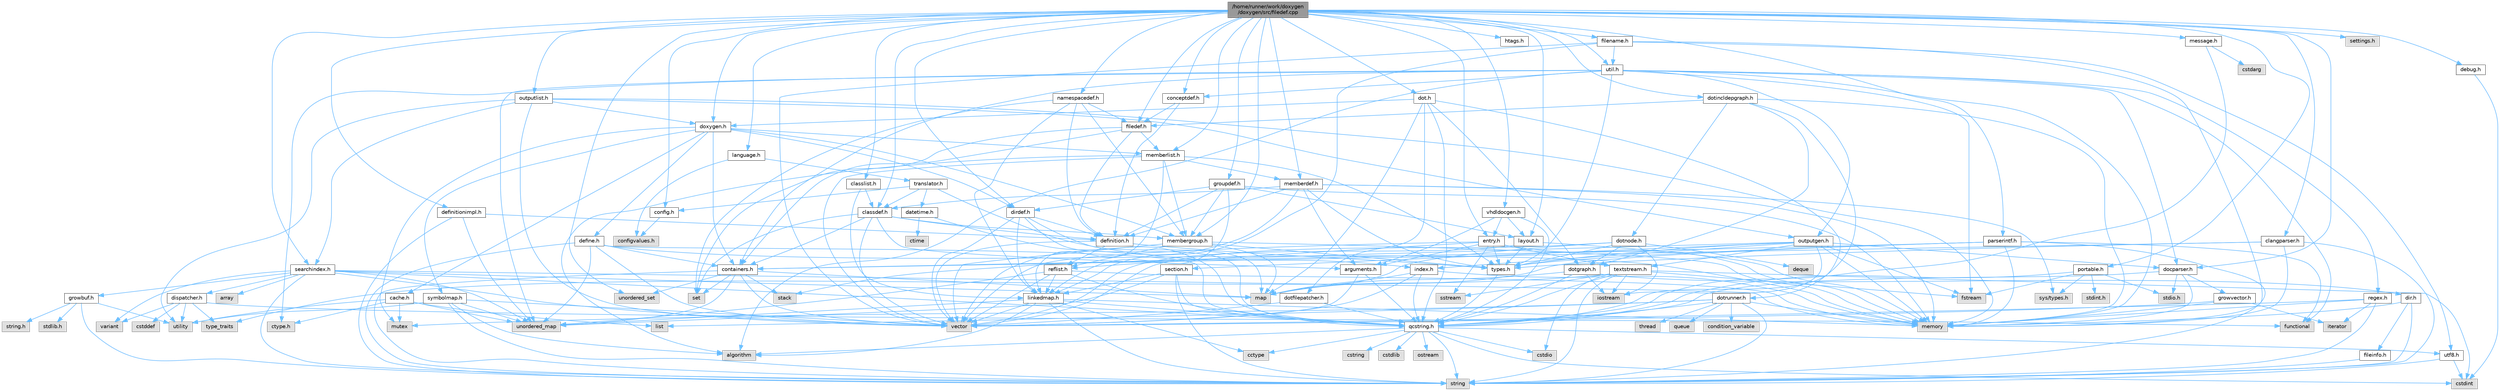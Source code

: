 digraph "/home/runner/work/doxygen/doxygen/src/filedef.cpp"
{
 // INTERACTIVE_SVG=YES
 // LATEX_PDF_SIZE
  bgcolor="transparent";
  edge [fontname=Helvetica,fontsize=10,labelfontname=Helvetica,labelfontsize=10];
  node [fontname=Helvetica,fontsize=10,shape=box,height=0.2,width=0.4];
  Node1 [label="/home/runner/work/doxygen\l/doxygen/src/filedef.cpp",height=0.2,width=0.4,color="gray40", fillcolor="grey60", style="filled", fontcolor="black",tooltip=" "];
  Node1 -> Node2 [color="steelblue1",style="solid"];
  Node2 [label="unordered_set",height=0.2,width=0.4,color="grey60", fillcolor="#E0E0E0", style="filled",tooltip=" "];
  Node1 -> Node3 [color="steelblue1",style="solid"];
  Node3 [label="memberlist.h",height=0.2,width=0.4,color="grey40", fillcolor="white", style="filled",URL="$dd/d78/memberlist_8h.html",tooltip=" "];
  Node3 -> Node4 [color="steelblue1",style="solid"];
  Node4 [label="vector",height=0.2,width=0.4,color="grey60", fillcolor="#E0E0E0", style="filled",tooltip=" "];
  Node3 -> Node5 [color="steelblue1",style="solid"];
  Node5 [label="algorithm",height=0.2,width=0.4,color="grey60", fillcolor="#E0E0E0", style="filled",tooltip=" "];
  Node3 -> Node6 [color="steelblue1",style="solid"];
  Node6 [label="memberdef.h",height=0.2,width=0.4,color="grey40", fillcolor="white", style="filled",URL="$d4/d46/memberdef_8h.html",tooltip=" "];
  Node6 -> Node4 [color="steelblue1",style="solid"];
  Node6 -> Node7 [color="steelblue1",style="solid"];
  Node7 [label="memory",height=0.2,width=0.4,color="grey60", fillcolor="#E0E0E0", style="filled",tooltip=" "];
  Node6 -> Node8 [color="steelblue1",style="solid"];
  Node8 [label="sys/types.h",height=0.2,width=0.4,color="grey60", fillcolor="#E0E0E0", style="filled",tooltip=" "];
  Node6 -> Node9 [color="steelblue1",style="solid"];
  Node9 [label="types.h",height=0.2,width=0.4,color="grey40", fillcolor="white", style="filled",URL="$d9/d49/types_8h.html",tooltip="This file contains a number of basic enums and types."];
  Node9 -> Node10 [color="steelblue1",style="solid"];
  Node10 [label="qcstring.h",height=0.2,width=0.4,color="grey40", fillcolor="white", style="filled",URL="$d7/d5c/qcstring_8h.html",tooltip=" "];
  Node10 -> Node11 [color="steelblue1",style="solid"];
  Node11 [label="string",height=0.2,width=0.4,color="grey60", fillcolor="#E0E0E0", style="filled",tooltip=" "];
  Node10 -> Node5 [color="steelblue1",style="solid"];
  Node10 -> Node12 [color="steelblue1",style="solid"];
  Node12 [label="cctype",height=0.2,width=0.4,color="grey60", fillcolor="#E0E0E0", style="filled",tooltip=" "];
  Node10 -> Node13 [color="steelblue1",style="solid"];
  Node13 [label="cstring",height=0.2,width=0.4,color="grey60", fillcolor="#E0E0E0", style="filled",tooltip=" "];
  Node10 -> Node14 [color="steelblue1",style="solid"];
  Node14 [label="cstdio",height=0.2,width=0.4,color="grey60", fillcolor="#E0E0E0", style="filled",tooltip=" "];
  Node10 -> Node15 [color="steelblue1",style="solid"];
  Node15 [label="cstdlib",height=0.2,width=0.4,color="grey60", fillcolor="#E0E0E0", style="filled",tooltip=" "];
  Node10 -> Node16 [color="steelblue1",style="solid"];
  Node16 [label="cstdint",height=0.2,width=0.4,color="grey60", fillcolor="#E0E0E0", style="filled",tooltip=" "];
  Node10 -> Node17 [color="steelblue1",style="solid"];
  Node17 [label="ostream",height=0.2,width=0.4,color="grey60", fillcolor="#E0E0E0", style="filled",tooltip=" "];
  Node10 -> Node18 [color="steelblue1",style="solid"];
  Node18 [label="utf8.h",height=0.2,width=0.4,color="grey40", fillcolor="white", style="filled",URL="$db/d7c/utf8_8h.html",tooltip="Various UTF8 related helper functions."];
  Node18 -> Node16 [color="steelblue1",style="solid"];
  Node18 -> Node11 [color="steelblue1",style="solid"];
  Node6 -> Node19 [color="steelblue1",style="solid"];
  Node19 [label="definition.h",height=0.2,width=0.4,color="grey40", fillcolor="white", style="filled",URL="$df/da1/definition_8h.html",tooltip=" "];
  Node19 -> Node4 [color="steelblue1",style="solid"];
  Node19 -> Node9 [color="steelblue1",style="solid"];
  Node19 -> Node20 [color="steelblue1",style="solid"];
  Node20 [label="reflist.h",height=0.2,width=0.4,color="grey40", fillcolor="white", style="filled",URL="$d1/d02/reflist_8h.html",tooltip=" "];
  Node20 -> Node4 [color="steelblue1",style="solid"];
  Node20 -> Node21 [color="steelblue1",style="solid"];
  Node21 [label="unordered_map",height=0.2,width=0.4,color="grey60", fillcolor="#E0E0E0", style="filled",tooltip=" "];
  Node20 -> Node7 [color="steelblue1",style="solid"];
  Node20 -> Node10 [color="steelblue1",style="solid"];
  Node20 -> Node22 [color="steelblue1",style="solid"];
  Node22 [label="linkedmap.h",height=0.2,width=0.4,color="grey40", fillcolor="white", style="filled",URL="$da/de1/linkedmap_8h.html",tooltip=" "];
  Node22 -> Node21 [color="steelblue1",style="solid"];
  Node22 -> Node4 [color="steelblue1",style="solid"];
  Node22 -> Node7 [color="steelblue1",style="solid"];
  Node22 -> Node11 [color="steelblue1",style="solid"];
  Node22 -> Node5 [color="steelblue1",style="solid"];
  Node22 -> Node12 [color="steelblue1",style="solid"];
  Node22 -> Node10 [color="steelblue1",style="solid"];
  Node6 -> Node23 [color="steelblue1",style="solid"];
  Node23 [label="arguments.h",height=0.2,width=0.4,color="grey40", fillcolor="white", style="filled",URL="$df/d9b/arguments_8h.html",tooltip=" "];
  Node23 -> Node4 [color="steelblue1",style="solid"];
  Node23 -> Node10 [color="steelblue1",style="solid"];
  Node6 -> Node24 [color="steelblue1",style="solid"];
  Node24 [label="classdef.h",height=0.2,width=0.4,color="grey40", fillcolor="white", style="filled",URL="$d1/da6/classdef_8h.html",tooltip=" "];
  Node24 -> Node4 [color="steelblue1",style="solid"];
  Node24 -> Node25 [color="steelblue1",style="solid"];
  Node25 [label="set",height=0.2,width=0.4,color="grey60", fillcolor="#E0E0E0", style="filled",tooltip=" "];
  Node24 -> Node26 [color="steelblue1",style="solid"];
  Node26 [label="containers.h",height=0.2,width=0.4,color="grey40", fillcolor="white", style="filled",URL="$d5/d75/containers_8h.html",tooltip=" "];
  Node26 -> Node4 [color="steelblue1",style="solid"];
  Node26 -> Node11 [color="steelblue1",style="solid"];
  Node26 -> Node25 [color="steelblue1",style="solid"];
  Node26 -> Node27 [color="steelblue1",style="solid"];
  Node27 [label="map",height=0.2,width=0.4,color="grey60", fillcolor="#E0E0E0", style="filled",tooltip=" "];
  Node26 -> Node2 [color="steelblue1",style="solid"];
  Node26 -> Node21 [color="steelblue1",style="solid"];
  Node26 -> Node28 [color="steelblue1",style="solid"];
  Node28 [label="stack",height=0.2,width=0.4,color="grey60", fillcolor="#E0E0E0", style="filled",tooltip=" "];
  Node24 -> Node19 [color="steelblue1",style="solid"];
  Node24 -> Node23 [color="steelblue1",style="solid"];
  Node24 -> Node29 [color="steelblue1",style="solid"];
  Node29 [label="membergroup.h",height=0.2,width=0.4,color="grey40", fillcolor="white", style="filled",URL="$d9/d11/membergroup_8h.html",tooltip=" "];
  Node29 -> Node4 [color="steelblue1",style="solid"];
  Node29 -> Node27 [color="steelblue1",style="solid"];
  Node29 -> Node7 [color="steelblue1",style="solid"];
  Node29 -> Node9 [color="steelblue1",style="solid"];
  Node29 -> Node20 [color="steelblue1",style="solid"];
  Node3 -> Node22 [color="steelblue1",style="solid"];
  Node3 -> Node9 [color="steelblue1",style="solid"];
  Node3 -> Node29 [color="steelblue1",style="solid"];
  Node1 -> Node30 [color="steelblue1",style="solid"];
  Node30 [label="classlist.h",height=0.2,width=0.4,color="grey40", fillcolor="white", style="filled",URL="$d2/df8/classlist_8h.html",tooltip=" "];
  Node30 -> Node22 [color="steelblue1",style="solid"];
  Node30 -> Node24 [color="steelblue1",style="solid"];
  Node1 -> Node31 [color="steelblue1",style="solid"];
  Node31 [label="filedef.h",height=0.2,width=0.4,color="grey40", fillcolor="white", style="filled",URL="$d4/d3a/filedef_8h.html",tooltip=" "];
  Node31 -> Node25 [color="steelblue1",style="solid"];
  Node31 -> Node19 [color="steelblue1",style="solid"];
  Node31 -> Node3 [color="steelblue1",style="solid"];
  Node31 -> Node26 [color="steelblue1",style="solid"];
  Node1 -> Node32 [color="steelblue1",style="solid"];
  Node32 [label="doxygen.h",height=0.2,width=0.4,color="grey40", fillcolor="white", style="filled",URL="$d1/da1/doxygen_8h.html",tooltip=" "];
  Node32 -> Node33 [color="steelblue1",style="solid"];
  Node33 [label="mutex",height=0.2,width=0.4,color="grey60", fillcolor="#E0E0E0", style="filled",tooltip=" "];
  Node32 -> Node26 [color="steelblue1",style="solid"];
  Node32 -> Node29 [color="steelblue1",style="solid"];
  Node32 -> Node34 [color="steelblue1",style="solid"];
  Node34 [label="dirdef.h",height=0.2,width=0.4,color="grey40", fillcolor="white", style="filled",URL="$d6/d15/dirdef_8h.html",tooltip=" "];
  Node34 -> Node4 [color="steelblue1",style="solid"];
  Node34 -> Node27 [color="steelblue1",style="solid"];
  Node34 -> Node10 [color="steelblue1",style="solid"];
  Node34 -> Node22 [color="steelblue1",style="solid"];
  Node34 -> Node19 [color="steelblue1",style="solid"];
  Node32 -> Node3 [color="steelblue1",style="solid"];
  Node32 -> Node35 [color="steelblue1",style="solid"];
  Node35 [label="define.h",height=0.2,width=0.4,color="grey40", fillcolor="white", style="filled",URL="$df/d67/define_8h.html",tooltip=" "];
  Node35 -> Node4 [color="steelblue1",style="solid"];
  Node35 -> Node7 [color="steelblue1",style="solid"];
  Node35 -> Node11 [color="steelblue1",style="solid"];
  Node35 -> Node21 [color="steelblue1",style="solid"];
  Node35 -> Node10 [color="steelblue1",style="solid"];
  Node35 -> Node26 [color="steelblue1",style="solid"];
  Node32 -> Node36 [color="steelblue1",style="solid"];
  Node36 [label="cache.h",height=0.2,width=0.4,color="grey40", fillcolor="white", style="filled",URL="$d3/d26/cache_8h.html",tooltip=" "];
  Node36 -> Node37 [color="steelblue1",style="solid"];
  Node37 [label="list",height=0.2,width=0.4,color="grey60", fillcolor="#E0E0E0", style="filled",tooltip=" "];
  Node36 -> Node21 [color="steelblue1",style="solid"];
  Node36 -> Node33 [color="steelblue1",style="solid"];
  Node36 -> Node38 [color="steelblue1",style="solid"];
  Node38 [label="utility",height=0.2,width=0.4,color="grey60", fillcolor="#E0E0E0", style="filled",tooltip=" "];
  Node36 -> Node39 [color="steelblue1",style="solid"];
  Node39 [label="ctype.h",height=0.2,width=0.4,color="grey60", fillcolor="#E0E0E0", style="filled",tooltip=" "];
  Node32 -> Node40 [color="steelblue1",style="solid"];
  Node40 [label="symbolmap.h",height=0.2,width=0.4,color="grey40", fillcolor="white", style="filled",URL="$d7/ddd/symbolmap_8h.html",tooltip=" "];
  Node40 -> Node5 [color="steelblue1",style="solid"];
  Node40 -> Node21 [color="steelblue1",style="solid"];
  Node40 -> Node4 [color="steelblue1",style="solid"];
  Node40 -> Node11 [color="steelblue1",style="solid"];
  Node40 -> Node38 [color="steelblue1",style="solid"];
  Node1 -> Node6 [color="steelblue1",style="solid"];
  Node1 -> Node24 [color="steelblue1",style="solid"];
  Node1 -> Node41 [color="steelblue1",style="solid"];
  Node41 [label="namespacedef.h",height=0.2,width=0.4,color="grey40", fillcolor="white", style="filled",URL="$d7/d97/namespacedef_8h.html",tooltip=" "];
  Node41 -> Node25 [color="steelblue1",style="solid"];
  Node41 -> Node19 [color="steelblue1",style="solid"];
  Node41 -> Node31 [color="steelblue1",style="solid"];
  Node41 -> Node22 [color="steelblue1",style="solid"];
  Node41 -> Node29 [color="steelblue1",style="solid"];
  Node1 -> Node42 [color="steelblue1",style="solid"];
  Node42 [label="util.h",height=0.2,width=0.4,color="grey40", fillcolor="white", style="filled",URL="$d8/d3c/util_8h.html",tooltip="A bunch of utility functions."];
  Node42 -> Node7 [color="steelblue1",style="solid"];
  Node42 -> Node21 [color="steelblue1",style="solid"];
  Node42 -> Node5 [color="steelblue1",style="solid"];
  Node42 -> Node43 [color="steelblue1",style="solid"];
  Node43 [label="functional",height=0.2,width=0.4,color="grey60", fillcolor="#E0E0E0", style="filled",tooltip=" "];
  Node42 -> Node44 [color="steelblue1",style="solid"];
  Node44 [label="fstream",height=0.2,width=0.4,color="grey60", fillcolor="#E0E0E0", style="filled",tooltip=" "];
  Node42 -> Node39 [color="steelblue1",style="solid"];
  Node42 -> Node9 [color="steelblue1",style="solid"];
  Node42 -> Node45 [color="steelblue1",style="solid"];
  Node45 [label="docparser.h",height=0.2,width=0.4,color="grey40", fillcolor="white", style="filled",URL="$de/d9c/docparser_8h.html",tooltip=" "];
  Node45 -> Node46 [color="steelblue1",style="solid"];
  Node46 [label="stdio.h",height=0.2,width=0.4,color="grey60", fillcolor="#E0E0E0", style="filled",tooltip=" "];
  Node45 -> Node7 [color="steelblue1",style="solid"];
  Node45 -> Node10 [color="steelblue1",style="solid"];
  Node45 -> Node47 [color="steelblue1",style="solid"];
  Node47 [label="growvector.h",height=0.2,width=0.4,color="grey40", fillcolor="white", style="filled",URL="$d7/d50/growvector_8h.html",tooltip=" "];
  Node47 -> Node4 [color="steelblue1",style="solid"];
  Node47 -> Node7 [color="steelblue1",style="solid"];
  Node47 -> Node48 [color="steelblue1",style="solid"];
  Node48 [label="iterator",height=0.2,width=0.4,color="grey60", fillcolor="#E0E0E0", style="filled",tooltip=" "];
  Node42 -> Node26 [color="steelblue1",style="solid"];
  Node42 -> Node49 [color="steelblue1",style="solid"];
  Node49 [label="outputgen.h",height=0.2,width=0.4,color="grey40", fillcolor="white", style="filled",URL="$df/d06/outputgen_8h.html",tooltip=" "];
  Node49 -> Node7 [color="steelblue1",style="solid"];
  Node49 -> Node28 [color="steelblue1",style="solid"];
  Node49 -> Node50 [color="steelblue1",style="solid"];
  Node50 [label="iostream",height=0.2,width=0.4,color="grey60", fillcolor="#E0E0E0", style="filled",tooltip=" "];
  Node49 -> Node44 [color="steelblue1",style="solid"];
  Node49 -> Node9 [color="steelblue1",style="solid"];
  Node49 -> Node51 [color="steelblue1",style="solid"];
  Node51 [label="index.h",height=0.2,width=0.4,color="grey40", fillcolor="white", style="filled",URL="$d1/db5/index_8h.html",tooltip=" "];
  Node51 -> Node7 [color="steelblue1",style="solid"];
  Node51 -> Node4 [color="steelblue1",style="solid"];
  Node51 -> Node27 [color="steelblue1",style="solid"];
  Node51 -> Node10 [color="steelblue1",style="solid"];
  Node49 -> Node52 [color="steelblue1",style="solid"];
  Node52 [label="section.h",height=0.2,width=0.4,color="grey40", fillcolor="white", style="filled",URL="$d1/d2a/section_8h.html",tooltip=" "];
  Node52 -> Node11 [color="steelblue1",style="solid"];
  Node52 -> Node21 [color="steelblue1",style="solid"];
  Node52 -> Node10 [color="steelblue1",style="solid"];
  Node52 -> Node22 [color="steelblue1",style="solid"];
  Node49 -> Node53 [color="steelblue1",style="solid"];
  Node53 [label="textstream.h",height=0.2,width=0.4,color="grey40", fillcolor="white", style="filled",URL="$d4/d7d/textstream_8h.html",tooltip=" "];
  Node53 -> Node11 [color="steelblue1",style="solid"];
  Node53 -> Node50 [color="steelblue1",style="solid"];
  Node53 -> Node54 [color="steelblue1",style="solid"];
  Node54 [label="sstream",height=0.2,width=0.4,color="grey60", fillcolor="#E0E0E0", style="filled",tooltip=" "];
  Node53 -> Node16 [color="steelblue1",style="solid"];
  Node53 -> Node14 [color="steelblue1",style="solid"];
  Node53 -> Node44 [color="steelblue1",style="solid"];
  Node53 -> Node55 [color="steelblue1",style="solid"];
  Node55 [label="type_traits",height=0.2,width=0.4,color="grey60", fillcolor="#E0E0E0", style="filled",tooltip=" "];
  Node53 -> Node10 [color="steelblue1",style="solid"];
  Node49 -> Node45 [color="steelblue1",style="solid"];
  Node42 -> Node56 [color="steelblue1",style="solid"];
  Node56 [label="regex.h",height=0.2,width=0.4,color="grey40", fillcolor="white", style="filled",URL="$d1/d21/regex_8h.html",tooltip=" "];
  Node56 -> Node7 [color="steelblue1",style="solid"];
  Node56 -> Node11 [color="steelblue1",style="solid"];
  Node56 -> Node4 [color="steelblue1",style="solid"];
  Node56 -> Node48 [color="steelblue1",style="solid"];
  Node42 -> Node57 [color="steelblue1",style="solid"];
  Node57 [label="conceptdef.h",height=0.2,width=0.4,color="grey40", fillcolor="white", style="filled",URL="$da/df1/conceptdef_8h.html",tooltip=" "];
  Node57 -> Node19 [color="steelblue1",style="solid"];
  Node57 -> Node31 [color="steelblue1",style="solid"];
  Node1 -> Node58 [color="steelblue1",style="solid"];
  Node58 [label="language.h",height=0.2,width=0.4,color="grey40", fillcolor="white", style="filled",URL="$d8/dce/language_8h.html",tooltip=" "];
  Node58 -> Node59 [color="steelblue1",style="solid"];
  Node59 [label="translator.h",height=0.2,width=0.4,color="grey40", fillcolor="white", style="filled",URL="$d9/df1/translator_8h.html",tooltip=" "];
  Node59 -> Node24 [color="steelblue1",style="solid"];
  Node59 -> Node60 [color="steelblue1",style="solid"];
  Node60 [label="config.h",height=0.2,width=0.4,color="grey40", fillcolor="white", style="filled",URL="$db/d16/config_8h.html",tooltip=" "];
  Node60 -> Node61 [color="steelblue1",style="solid"];
  Node61 [label="configvalues.h",height=0.2,width=0.4,color="grey60", fillcolor="#E0E0E0", style="filled",tooltip=" "];
  Node59 -> Node62 [color="steelblue1",style="solid"];
  Node62 [label="datetime.h",height=0.2,width=0.4,color="grey40", fillcolor="white", style="filled",URL="$de/d1b/datetime_8h.html",tooltip=" "];
  Node62 -> Node63 [color="steelblue1",style="solid"];
  Node63 [label="ctime",height=0.2,width=0.4,color="grey60", fillcolor="#E0E0E0", style="filled",tooltip=" "];
  Node62 -> Node10 [color="steelblue1",style="solid"];
  Node59 -> Node51 [color="steelblue1",style="solid"];
  Node58 -> Node61 [color="steelblue1",style="solid"];
  Node1 -> Node64 [color="steelblue1",style="solid"];
  Node64 [label="outputlist.h",height=0.2,width=0.4,color="grey40", fillcolor="white", style="filled",URL="$d2/db9/outputlist_8h.html",tooltip=" "];
  Node64 -> Node38 [color="steelblue1",style="solid"];
  Node64 -> Node4 [color="steelblue1",style="solid"];
  Node64 -> Node7 [color="steelblue1",style="solid"];
  Node64 -> Node49 [color="steelblue1",style="solid"];
  Node64 -> Node65 [color="steelblue1",style="solid"];
  Node65 [label="searchindex.h",height=0.2,width=0.4,color="grey40", fillcolor="white", style="filled",URL="$de/d07/searchindex_8h.html",tooltip="Web server based search engine."];
  Node65 -> Node7 [color="steelblue1",style="solid"];
  Node65 -> Node4 [color="steelblue1",style="solid"];
  Node65 -> Node27 [color="steelblue1",style="solid"];
  Node65 -> Node21 [color="steelblue1",style="solid"];
  Node65 -> Node11 [color="steelblue1",style="solid"];
  Node65 -> Node66 [color="steelblue1",style="solid"];
  Node66 [label="array",height=0.2,width=0.4,color="grey60", fillcolor="#E0E0E0", style="filled",tooltip=" "];
  Node65 -> Node67 [color="steelblue1",style="solid"];
  Node67 [label="variant",height=0.2,width=0.4,color="grey60", fillcolor="#E0E0E0", style="filled",tooltip=" "];
  Node65 -> Node10 [color="steelblue1",style="solid"];
  Node65 -> Node68 [color="steelblue1",style="solid"];
  Node68 [label="growbuf.h",height=0.2,width=0.4,color="grey40", fillcolor="white", style="filled",URL="$dd/d72/growbuf_8h.html",tooltip=" "];
  Node68 -> Node38 [color="steelblue1",style="solid"];
  Node68 -> Node69 [color="steelblue1",style="solid"];
  Node69 [label="stdlib.h",height=0.2,width=0.4,color="grey60", fillcolor="#E0E0E0", style="filled",tooltip=" "];
  Node68 -> Node70 [color="steelblue1",style="solid"];
  Node70 [label="string.h",height=0.2,width=0.4,color="grey60", fillcolor="#E0E0E0", style="filled",tooltip=" "];
  Node68 -> Node11 [color="steelblue1",style="solid"];
  Node65 -> Node71 [color="steelblue1",style="solid"];
  Node71 [label="dispatcher.h",height=0.2,width=0.4,color="grey40", fillcolor="white", style="filled",URL="$da/d73/dispatcher_8h.html",tooltip=" "];
  Node71 -> Node72 [color="steelblue1",style="solid"];
  Node72 [label="cstddef",height=0.2,width=0.4,color="grey60", fillcolor="#E0E0E0", style="filled",tooltip=" "];
  Node71 -> Node38 [color="steelblue1",style="solid"];
  Node71 -> Node43 [color="steelblue1",style="solid"];
  Node71 -> Node67 [color="steelblue1",style="solid"];
  Node71 -> Node55 [color="steelblue1",style="solid"];
  Node64 -> Node32 [color="steelblue1",style="solid"];
  Node1 -> Node73 [color="steelblue1",style="solid"];
  Node73 [label="dot.h",height=0.2,width=0.4,color="grey40", fillcolor="white", style="filled",URL="$d6/d4a/dot_8h.html",tooltip=" "];
  Node73 -> Node27 [color="steelblue1",style="solid"];
  Node73 -> Node10 [color="steelblue1",style="solid"];
  Node73 -> Node74 [color="steelblue1",style="solid"];
  Node74 [label="dotgraph.h",height=0.2,width=0.4,color="grey40", fillcolor="white", style="filled",URL="$d0/daa/dotgraph_8h.html",tooltip=" "];
  Node74 -> Node50 [color="steelblue1",style="solid"];
  Node74 -> Node27 [color="steelblue1",style="solid"];
  Node74 -> Node10 [color="steelblue1",style="solid"];
  Node74 -> Node75 [color="steelblue1",style="solid"];
  Node75 [label="dir.h",height=0.2,width=0.4,color="grey40", fillcolor="white", style="filled",URL="$df/d9c/dir_8h.html",tooltip=" "];
  Node75 -> Node11 [color="steelblue1",style="solid"];
  Node75 -> Node7 [color="steelblue1",style="solid"];
  Node75 -> Node76 [color="steelblue1",style="solid"];
  Node76 [label="fileinfo.h",height=0.2,width=0.4,color="grey40", fillcolor="white", style="filled",URL="$df/d45/fileinfo_8h.html",tooltip=" "];
  Node76 -> Node11 [color="steelblue1",style="solid"];
  Node73 -> Node77 [color="steelblue1",style="solid"];
  Node77 [label="dotfilepatcher.h",height=0.2,width=0.4,color="grey40", fillcolor="white", style="filled",URL="$d3/d38/dotfilepatcher_8h.html",tooltip=" "];
  Node77 -> Node4 [color="steelblue1",style="solid"];
  Node77 -> Node10 [color="steelblue1",style="solid"];
  Node73 -> Node78 [color="steelblue1",style="solid"];
  Node78 [label="dotrunner.h",height=0.2,width=0.4,color="grey40", fillcolor="white", style="filled",URL="$d2/dd1/dotrunner_8h.html",tooltip=" "];
  Node78 -> Node11 [color="steelblue1",style="solid"];
  Node78 -> Node79 [color="steelblue1",style="solid"];
  Node79 [label="thread",height=0.2,width=0.4,color="grey60", fillcolor="#E0E0E0", style="filled",tooltip=" "];
  Node78 -> Node37 [color="steelblue1",style="solid"];
  Node78 -> Node80 [color="steelblue1",style="solid"];
  Node80 [label="queue",height=0.2,width=0.4,color="grey60", fillcolor="#E0E0E0", style="filled",tooltip=" "];
  Node78 -> Node33 [color="steelblue1",style="solid"];
  Node78 -> Node81 [color="steelblue1",style="solid"];
  Node81 [label="condition_variable",height=0.2,width=0.4,color="grey60", fillcolor="#E0E0E0", style="filled",tooltip=" "];
  Node78 -> Node7 [color="steelblue1",style="solid"];
  Node78 -> Node10 [color="steelblue1",style="solid"];
  Node73 -> Node32 [color="steelblue1",style="solid"];
  Node1 -> Node82 [color="steelblue1",style="solid"];
  Node82 [label="dotincldepgraph.h",height=0.2,width=0.4,color="grey40", fillcolor="white", style="filled",URL="$dd/d8c/dotincldepgraph_8h.html",tooltip=" "];
  Node82 -> Node7 [color="steelblue1",style="solid"];
  Node82 -> Node10 [color="steelblue1",style="solid"];
  Node82 -> Node31 [color="steelblue1",style="solid"];
  Node82 -> Node83 [color="steelblue1",style="solid"];
  Node83 [label="dotnode.h",height=0.2,width=0.4,color="grey40", fillcolor="white", style="filled",URL="$d8/d3b/dotnode_8h.html",tooltip=" "];
  Node83 -> Node4 [color="steelblue1",style="solid"];
  Node83 -> Node27 [color="steelblue1",style="solid"];
  Node83 -> Node84 [color="steelblue1",style="solid"];
  Node84 [label="deque",height=0.2,width=0.4,color="grey60", fillcolor="#E0E0E0", style="filled",tooltip=" "];
  Node83 -> Node50 [color="steelblue1",style="solid"];
  Node83 -> Node9 [color="steelblue1",style="solid"];
  Node83 -> Node74 [color="steelblue1",style="solid"];
  Node82 -> Node74 [color="steelblue1",style="solid"];
  Node1 -> Node85 [color="steelblue1",style="solid"];
  Node85 [label="message.h",height=0.2,width=0.4,color="grey40", fillcolor="white", style="filled",URL="$d2/d0d/message_8h.html",tooltip=" "];
  Node85 -> Node86 [color="steelblue1",style="solid"];
  Node86 [label="cstdarg",height=0.2,width=0.4,color="grey60", fillcolor="#E0E0E0", style="filled",tooltip=" "];
  Node85 -> Node10 [color="steelblue1",style="solid"];
  Node1 -> Node45 [color="steelblue1",style="solid"];
  Node1 -> Node65 [color="steelblue1",style="solid"];
  Node1 -> Node87 [color="steelblue1",style="solid"];
  Node87 [label="htags.h",height=0.2,width=0.4,color="grey40", fillcolor="white", style="filled",URL="$d7/d85/htags_8h.html",tooltip=" "];
  Node1 -> Node88 [color="steelblue1",style="solid"];
  Node88 [label="parserintf.h",height=0.2,width=0.4,color="grey40", fillcolor="white", style="filled",URL="$da/d55/parserintf_8h.html",tooltip=" "];
  Node88 -> Node43 [color="steelblue1",style="solid"];
  Node88 -> Node7 [color="steelblue1",style="solid"];
  Node88 -> Node27 [color="steelblue1",style="solid"];
  Node88 -> Node11 [color="steelblue1",style="solid"];
  Node88 -> Node9 [color="steelblue1",style="solid"];
  Node88 -> Node26 [color="steelblue1",style="solid"];
  Node1 -> Node89 [color="steelblue1",style="solid"];
  Node89 [label="portable.h",height=0.2,width=0.4,color="grey40", fillcolor="white", style="filled",URL="$d2/de2/portable_8h.html",tooltip="Portable versions of functions that are platform dependent."];
  Node89 -> Node46 [color="steelblue1",style="solid"];
  Node89 -> Node8 [color="steelblue1",style="solid"];
  Node89 -> Node90 [color="steelblue1",style="solid"];
  Node90 [label="stdint.h",height=0.2,width=0.4,color="grey60", fillcolor="#E0E0E0", style="filled",tooltip=" "];
  Node89 -> Node44 [color="steelblue1",style="solid"];
  Node89 -> Node10 [color="steelblue1",style="solid"];
  Node1 -> Node91 [color="steelblue1",style="solid"];
  Node91 [label="vhdldocgen.h",height=0.2,width=0.4,color="grey40", fillcolor="white", style="filled",URL="$dd/dec/vhdldocgen_8h.html",tooltip=" "];
  Node91 -> Node10 [color="steelblue1",style="solid"];
  Node91 -> Node92 [color="steelblue1",style="solid"];
  Node92 [label="layout.h",height=0.2,width=0.4,color="grey40", fillcolor="white", style="filled",URL="$db/d51/layout_8h.html",tooltip=" "];
  Node92 -> Node7 [color="steelblue1",style="solid"];
  Node92 -> Node4 [color="steelblue1",style="solid"];
  Node92 -> Node9 [color="steelblue1",style="solid"];
  Node91 -> Node23 [color="steelblue1",style="solid"];
  Node91 -> Node93 [color="steelblue1",style="solid"];
  Node93 [label="entry.h",height=0.2,width=0.4,color="grey40", fillcolor="white", style="filled",URL="$d1/dc6/entry_8h.html",tooltip=" "];
  Node93 -> Node4 [color="steelblue1",style="solid"];
  Node93 -> Node7 [color="steelblue1",style="solid"];
  Node93 -> Node54 [color="steelblue1",style="solid"];
  Node93 -> Node9 [color="steelblue1",style="solid"];
  Node93 -> Node23 [color="steelblue1",style="solid"];
  Node93 -> Node20 [color="steelblue1",style="solid"];
  Node93 -> Node53 [color="steelblue1",style="solid"];
  Node1 -> Node94 [color="steelblue1",style="solid"];
  Node94 [label="debug.h",height=0.2,width=0.4,color="grey40", fillcolor="white", style="filled",URL="$db/d16/debug_8h.html",tooltip=" "];
  Node94 -> Node16 [color="steelblue1",style="solid"];
  Node1 -> Node92 [color="steelblue1",style="solid"];
  Node1 -> Node93 [color="steelblue1",style="solid"];
  Node1 -> Node95 [color="steelblue1",style="solid"];
  Node95 [label="groupdef.h",height=0.2,width=0.4,color="grey40", fillcolor="white", style="filled",URL="$d1/de6/groupdef_8h.html",tooltip=" "];
  Node95 -> Node7 [color="steelblue1",style="solid"];
  Node95 -> Node19 [color="steelblue1",style="solid"];
  Node95 -> Node34 [color="steelblue1",style="solid"];
  Node95 -> Node92 [color="steelblue1",style="solid"];
  Node95 -> Node29 [color="steelblue1",style="solid"];
  Node95 -> Node22 [color="steelblue1",style="solid"];
  Node1 -> Node96 [color="steelblue1",style="solid"];
  Node96 [label="filename.h",height=0.2,width=0.4,color="grey40", fillcolor="white", style="filled",URL="$dc/dd6/filename_8h.html",tooltip=" "];
  Node96 -> Node7 [color="steelblue1",style="solid"];
  Node96 -> Node4 [color="steelblue1",style="solid"];
  Node96 -> Node22 [color="steelblue1",style="solid"];
  Node96 -> Node18 [color="steelblue1",style="solid"];
  Node96 -> Node42 [color="steelblue1",style="solid"];
  Node1 -> Node29 [color="steelblue1",style="solid"];
  Node1 -> Node34 [color="steelblue1",style="solid"];
  Node1 -> Node60 [color="steelblue1",style="solid"];
  Node1 -> Node97 [color="steelblue1",style="solid"];
  Node97 [label="clangparser.h",height=0.2,width=0.4,color="grey40", fillcolor="white", style="filled",URL="$d5/df7/clangparser_8h.html",tooltip=" "];
  Node97 -> Node26 [color="steelblue1",style="solid"];
  Node97 -> Node9 [color="steelblue1",style="solid"];
  Node97 -> Node7 [color="steelblue1",style="solid"];
  Node97 -> Node11 [color="steelblue1",style="solid"];
  Node1 -> Node98 [color="steelblue1",style="solid"];
  Node98 [label="settings.h",height=0.2,width=0.4,color="grey60", fillcolor="#E0E0E0", style="filled",tooltip=" "];
  Node1 -> Node99 [color="steelblue1",style="solid"];
  Node99 [label="definitionimpl.h",height=0.2,width=0.4,color="grey40", fillcolor="white", style="filled",URL="$d2/dab/definitionimpl_8h.html",tooltip=" "];
  Node99 -> Node21 [color="steelblue1",style="solid"];
  Node99 -> Node11 [color="steelblue1",style="solid"];
  Node99 -> Node19 [color="steelblue1",style="solid"];
  Node1 -> Node57 [color="steelblue1",style="solid"];
}
